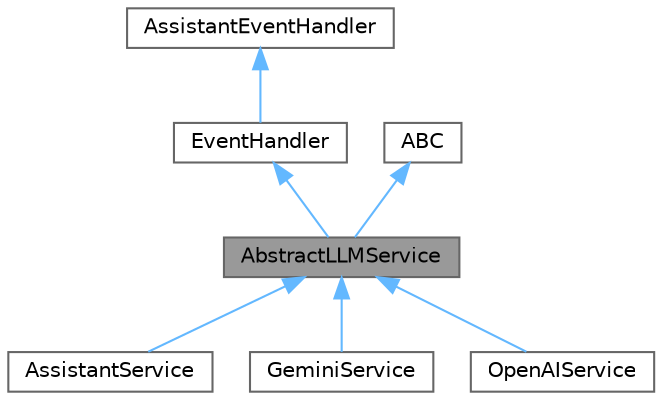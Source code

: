 digraph "AbstractLLMService"
{
 // LATEX_PDF_SIZE
  bgcolor="transparent";
  edge [fontname=Helvetica,fontsize=10,labelfontname=Helvetica,labelfontsize=10];
  node [fontname=Helvetica,fontsize=10,shape=box,height=0.2,width=0.4];
  Node1 [id="Node000001",label="AbstractLLMService",height=0.2,width=0.4,color="gray40", fillcolor="grey60", style="filled", fontcolor="black",tooltip=" "];
  Node2 -> Node1 [id="edge7_Node000001_Node000002",dir="back",color="steelblue1",style="solid",tooltip=" "];
  Node2 [id="Node000002",label="EventHandler",height=0.2,width=0.4,color="gray40", fillcolor="white", style="filled",URL="$classservices_1_1event__manager_1_1_event_handler.html",tooltip=" "];
  Node3 -> Node2 [id="edge8_Node000002_Node000003",dir="back",color="steelblue1",style="solid",tooltip=" "];
  Node3 [id="Node000003",label="AssistantEventHandler",height=0.2,width=0.4,color="gray40", fillcolor="white", style="filled",tooltip=" "];
  Node4 -> Node1 [id="edge9_Node000001_Node000004",dir="back",color="steelblue1",style="solid",tooltip=" "];
  Node4 [id="Node000004",label="ABC",height=0.2,width=0.4,color="gray40", fillcolor="white", style="filled",tooltip=" "];
  Node1 -> Node5 [id="edge10_Node000001_Node000005",dir="back",color="steelblue1",style="solid",tooltip=" "];
  Node5 [id="Node000005",label="AssistantService",height=0.2,width=0.4,color="gray40", fillcolor="white", style="filled",URL="$classservices_1_1gpt__service_1_1_assistant_service.html",tooltip=" "];
  Node1 -> Node6 [id="edge11_Node000001_Node000006",dir="back",color="steelblue1",style="solid",tooltip=" "];
  Node6 [id="Node000006",label="GeminiService",height=0.2,width=0.4,color="gray40", fillcolor="white", style="filled",URL="$classservices_1_1gpt__service_1_1_gemini_service.html",tooltip=" "];
  Node1 -> Node7 [id="edge12_Node000001_Node000007",dir="back",color="steelblue1",style="solid",tooltip=" "];
  Node7 [id="Node000007",label="OpenAIService",height=0.2,width=0.4,color="gray40", fillcolor="white", style="filled",URL="$classservices_1_1gpt__service_1_1_open_a_i_service.html",tooltip=" "];
}
